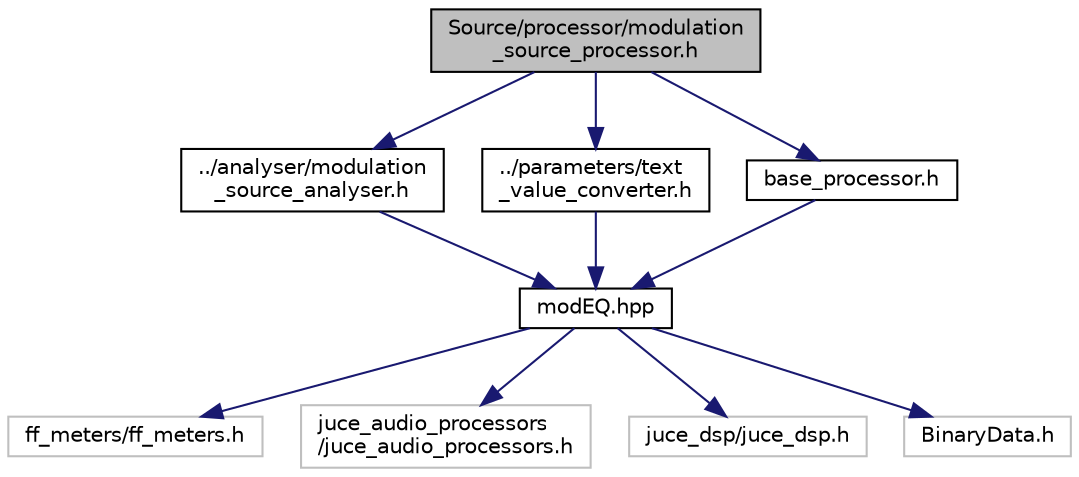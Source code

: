 digraph "Source/processor/modulation_source_processor.h"
{
  edge [fontname="Helvetica",fontsize="10",labelfontname="Helvetica",labelfontsize="10"];
  node [fontname="Helvetica",fontsize="10",shape=record];
  Node0 [label="Source/processor/modulation\l_source_processor.h",height=0.2,width=0.4,color="black", fillcolor="grey75", style="filled", fontcolor="black"];
  Node0 -> Node1 [color="midnightblue",fontsize="10",style="solid",fontname="Helvetica"];
  Node1 [label="../analyser/modulation\l_source_analyser.h",height=0.2,width=0.4,color="black", fillcolor="white", style="filled",URL="$modulation__source__analyser_8h.html"];
  Node1 -> Node2 [color="midnightblue",fontsize="10",style="solid",fontname="Helvetica"];
  Node2 [label="modEQ.hpp",height=0.2,width=0.4,color="black", fillcolor="white", style="filled",URL="$modEQ_8hpp.html"];
  Node2 -> Node3 [color="midnightblue",fontsize="10",style="solid",fontname="Helvetica"];
  Node3 [label="ff_meters/ff_meters.h",height=0.2,width=0.4,color="grey75", fillcolor="white", style="filled"];
  Node2 -> Node4 [color="midnightblue",fontsize="10",style="solid",fontname="Helvetica"];
  Node4 [label="juce_audio_processors\l/juce_audio_processors.h",height=0.2,width=0.4,color="grey75", fillcolor="white", style="filled"];
  Node2 -> Node5 [color="midnightblue",fontsize="10",style="solid",fontname="Helvetica"];
  Node5 [label="juce_dsp/juce_dsp.h",height=0.2,width=0.4,color="grey75", fillcolor="white", style="filled"];
  Node2 -> Node6 [color="midnightblue",fontsize="10",style="solid",fontname="Helvetica"];
  Node6 [label="BinaryData.h",height=0.2,width=0.4,color="grey75", fillcolor="white", style="filled"];
  Node0 -> Node7 [color="midnightblue",fontsize="10",style="solid",fontname="Helvetica"];
  Node7 [label="../parameters/text\l_value_converter.h",height=0.2,width=0.4,color="black", fillcolor="white", style="filled",URL="$text__value__converter_8h.html"];
  Node7 -> Node2 [color="midnightblue",fontsize="10",style="solid",fontname="Helvetica"];
  Node0 -> Node8 [color="midnightblue",fontsize="10",style="solid",fontname="Helvetica"];
  Node8 [label="base_processor.h",height=0.2,width=0.4,color="black", fillcolor="white", style="filled",URL="$base__processor_8h.html"];
  Node8 -> Node2 [color="midnightblue",fontsize="10",style="solid",fontname="Helvetica"];
}
